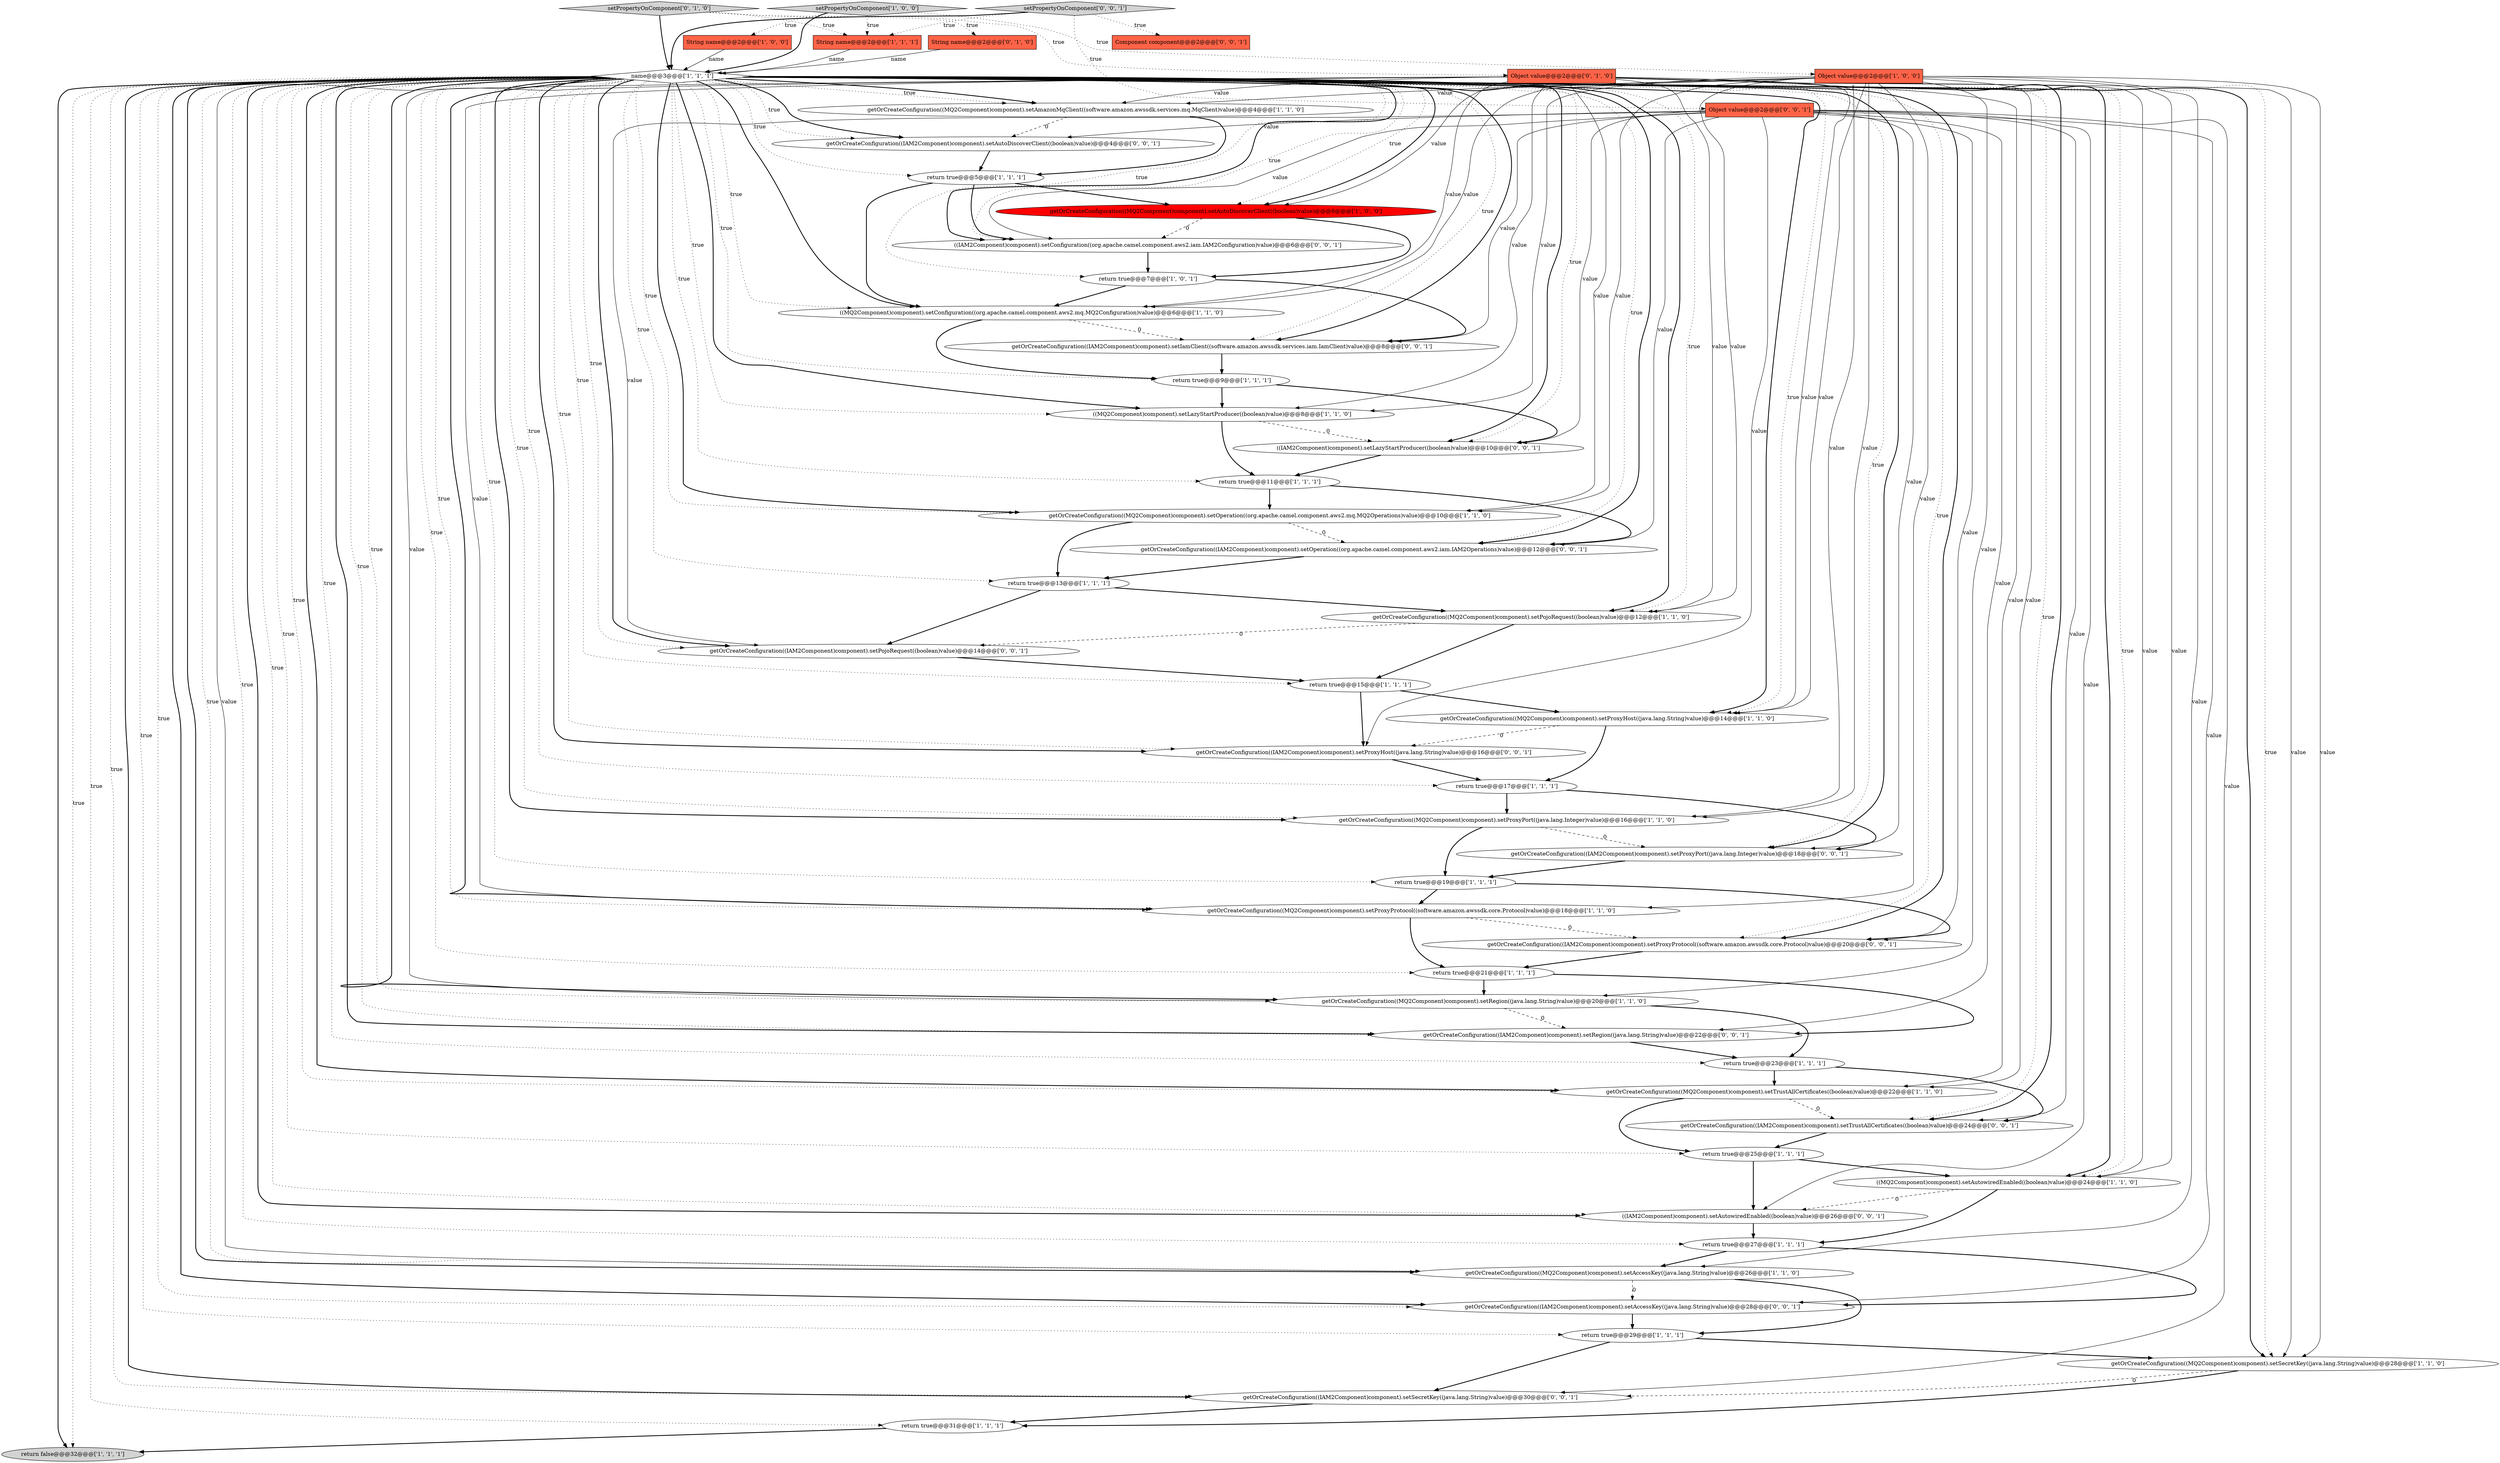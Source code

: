 digraph {
11 [style = filled, label = "name@@@3@@@['1', '1', '1']", fillcolor = white, shape = diamond image = "AAA0AAABBB1BBB"];
48 [style = filled, label = "getOrCreateConfiguration((IAM2Component)component).setProxyHost((java.lang.String)value)@@@16@@@['0', '0', '1']", fillcolor = white, shape = ellipse image = "AAA0AAABBB3BBB"];
40 [style = filled, label = "getOrCreateConfiguration((IAM2Component)component).setAccessKey((java.lang.String)value)@@@28@@@['0', '0', '1']", fillcolor = white, shape = ellipse image = "AAA0AAABBB3BBB"];
42 [style = filled, label = "getOrCreateConfiguration((IAM2Component)component).setRegion((java.lang.String)value)@@@22@@@['0', '0', '1']", fillcolor = white, shape = ellipse image = "AAA0AAABBB3BBB"];
45 [style = filled, label = "((IAM2Component)component).setConfiguration((org.apache.camel.component.aws2.iam.IAM2Configuration)value)@@@6@@@['0', '0', '1']", fillcolor = white, shape = ellipse image = "AAA0AAABBB3BBB"];
12 [style = filled, label = "return true@@@23@@@['1', '1', '1']", fillcolor = white, shape = ellipse image = "AAA0AAABBB1BBB"];
23 [style = filled, label = "getOrCreateConfiguration((MQ2Component)component).setProxyProtocol((software.amazon.awssdk.core.Protocol)value)@@@18@@@['1', '1', '0']", fillcolor = white, shape = ellipse image = "AAA0AAABBB1BBB"];
1 [style = filled, label = "return true@@@5@@@['1', '1', '1']", fillcolor = white, shape = ellipse image = "AAA0AAABBB1BBB"];
24 [style = filled, label = "getOrCreateConfiguration((MQ2Component)component).setRegion((java.lang.String)value)@@@20@@@['1', '1', '0']", fillcolor = white, shape = ellipse image = "AAA0AAABBB1BBB"];
36 [style = filled, label = "setPropertyOnComponent['0', '1', '0']", fillcolor = lightgray, shape = diamond image = "AAA0AAABBB2BBB"];
32 [style = filled, label = "getOrCreateConfiguration((MQ2Component)component).setProxyPort((java.lang.Integer)value)@@@16@@@['1', '1', '0']", fillcolor = white, shape = ellipse image = "AAA0AAABBB1BBB"];
39 [style = filled, label = "getOrCreateConfiguration((IAM2Component)component).setSecretKey((java.lang.String)value)@@@30@@@['0', '0', '1']", fillcolor = white, shape = ellipse image = "AAA0AAABBB3BBB"];
13 [style = filled, label = "getOrCreateConfiguration((MQ2Component)component).setAccessKey((java.lang.String)value)@@@26@@@['1', '1', '0']", fillcolor = white, shape = ellipse image = "AAA0AAABBB1BBB"];
17 [style = filled, label = "return true@@@7@@@['1', '0', '1']", fillcolor = white, shape = ellipse image = "AAA0AAABBB1BBB"];
43 [style = filled, label = "Component component@@@2@@@['0', '0', '1']", fillcolor = tomato, shape = box image = "AAA0AAABBB3BBB"];
47 [style = filled, label = "((IAM2Component)component).setAutowiredEnabled((boolean)value)@@@26@@@['0', '0', '1']", fillcolor = white, shape = ellipse image = "AAA0AAABBB3BBB"];
50 [style = filled, label = "setPropertyOnComponent['0', '0', '1']", fillcolor = lightgray, shape = diamond image = "AAA0AAABBB3BBB"];
20 [style = filled, label = "getOrCreateConfiguration((MQ2Component)component).setOperation((org.apache.camel.component.aws2.mq.MQ2Operations)value)@@@10@@@['1', '1', '0']", fillcolor = white, shape = ellipse image = "AAA0AAABBB1BBB"];
53 [style = filled, label = "getOrCreateConfiguration((IAM2Component)component).setOperation((org.apache.camel.component.aws2.iam.IAM2Operations)value)@@@12@@@['0', '0', '1']", fillcolor = white, shape = ellipse image = "AAA0AAABBB3BBB"];
33 [style = filled, label = "return false@@@32@@@['1', '1', '1']", fillcolor = lightgray, shape = ellipse image = "AAA0AAABBB1BBB"];
0 [style = filled, label = "String name@@@2@@@['1', '0', '0']", fillcolor = tomato, shape = box image = "AAA0AAABBB1BBB"];
16 [style = filled, label = "return true@@@29@@@['1', '1', '1']", fillcolor = white, shape = ellipse image = "AAA0AAABBB1BBB"];
3 [style = filled, label = "return true@@@9@@@['1', '1', '1']", fillcolor = white, shape = ellipse image = "AAA0AAABBB1BBB"];
5 [style = filled, label = "return true@@@17@@@['1', '1', '1']", fillcolor = white, shape = ellipse image = "AAA0AAABBB1BBB"];
7 [style = filled, label = "return true@@@15@@@['1', '1', '1']", fillcolor = white, shape = ellipse image = "AAA0AAABBB1BBB"];
27 [style = filled, label = "return true@@@11@@@['1', '1', '1']", fillcolor = white, shape = ellipse image = "AAA0AAABBB1BBB"];
28 [style = filled, label = "setPropertyOnComponent['1', '0', '0']", fillcolor = lightgray, shape = diamond image = "AAA0AAABBB1BBB"];
4 [style = filled, label = "return true@@@25@@@['1', '1', '1']", fillcolor = white, shape = ellipse image = "AAA0AAABBB1BBB"];
35 [style = filled, label = "Object value@@@2@@@['0', '1', '0']", fillcolor = tomato, shape = box image = "AAA0AAABBB2BBB"];
49 [style = filled, label = "Object value@@@2@@@['0', '0', '1']", fillcolor = tomato, shape = box image = "AAA0AAABBB3BBB"];
10 [style = filled, label = "return true@@@21@@@['1', '1', '1']", fillcolor = white, shape = ellipse image = "AAA0AAABBB1BBB"];
6 [style = filled, label = "((MQ2Component)component).setConfiguration((org.apache.camel.component.aws2.mq.MQ2Configuration)value)@@@6@@@['1', '1', '0']", fillcolor = white, shape = ellipse image = "AAA0AAABBB1BBB"];
19 [style = filled, label = "getOrCreateConfiguration((MQ2Component)component).setTrustAllCertificates((boolean)value)@@@22@@@['1', '1', '0']", fillcolor = white, shape = ellipse image = "AAA0AAABBB1BBB"];
51 [style = filled, label = "getOrCreateConfiguration((IAM2Component)component).setAutoDiscoverClient((boolean)value)@@@4@@@['0', '0', '1']", fillcolor = white, shape = ellipse image = "AAA0AAABBB3BBB"];
52 [style = filled, label = "getOrCreateConfiguration((IAM2Component)component).setTrustAllCertificates((boolean)value)@@@24@@@['0', '0', '1']", fillcolor = white, shape = ellipse image = "AAA0AAABBB3BBB"];
21 [style = filled, label = "getOrCreateConfiguration((MQ2Component)component).setSecretKey((java.lang.String)value)@@@28@@@['1', '1', '0']", fillcolor = white, shape = ellipse image = "AAA0AAABBB1BBB"];
38 [style = filled, label = "getOrCreateConfiguration((IAM2Component)component).setIamClient((software.amazon.awssdk.services.iam.IamClient)value)@@@8@@@['0', '0', '1']", fillcolor = white, shape = ellipse image = "AAA0AAABBB3BBB"];
30 [style = filled, label = "String name@@@2@@@['1', '1', '1']", fillcolor = tomato, shape = box image = "AAA0AAABBB1BBB"];
31 [style = filled, label = "((MQ2Component)component).setLazyStartProducer((boolean)value)@@@8@@@['1', '1', '0']", fillcolor = white, shape = ellipse image = "AAA0AAABBB1BBB"];
44 [style = filled, label = "getOrCreateConfiguration((IAM2Component)component).setProxyProtocol((software.amazon.awssdk.core.Protocol)value)@@@20@@@['0', '0', '1']", fillcolor = white, shape = ellipse image = "AAA0AAABBB3BBB"];
22 [style = filled, label = "((MQ2Component)component).setAutowiredEnabled((boolean)value)@@@24@@@['1', '1', '0']", fillcolor = white, shape = ellipse image = "AAA0AAABBB1BBB"];
25 [style = filled, label = "return true@@@31@@@['1', '1', '1']", fillcolor = white, shape = ellipse image = "AAA0AAABBB1BBB"];
26 [style = filled, label = "getOrCreateConfiguration((MQ2Component)component).setAmazonMqClient((software.amazon.awssdk.services.mq.MqClient)value)@@@4@@@['1', '1', '0']", fillcolor = white, shape = ellipse image = "AAA0AAABBB1BBB"];
18 [style = filled, label = "getOrCreateConfiguration((MQ2Component)component).setProxyHost((java.lang.String)value)@@@14@@@['1', '1', '0']", fillcolor = white, shape = ellipse image = "AAA0AAABBB1BBB"];
46 [style = filled, label = "((IAM2Component)component).setLazyStartProducer((boolean)value)@@@10@@@['0', '0', '1']", fillcolor = white, shape = ellipse image = "AAA0AAABBB3BBB"];
15 [style = filled, label = "return true@@@27@@@['1', '1', '1']", fillcolor = white, shape = ellipse image = "AAA0AAABBB1BBB"];
37 [style = filled, label = "getOrCreateConfiguration((IAM2Component)component).setPojoRequest((boolean)value)@@@14@@@['0', '0', '1']", fillcolor = white, shape = ellipse image = "AAA0AAABBB3BBB"];
14 [style = filled, label = "return true@@@19@@@['1', '1', '1']", fillcolor = white, shape = ellipse image = "AAA0AAABBB1BBB"];
9 [style = filled, label = "return true@@@13@@@['1', '1', '1']", fillcolor = white, shape = ellipse image = "AAA0AAABBB1BBB"];
34 [style = filled, label = "String name@@@2@@@['0', '1', '0']", fillcolor = tomato, shape = box image = "AAA0AAABBB2BBB"];
2 [style = filled, label = "Object value@@@2@@@['1', '0', '0']", fillcolor = tomato, shape = box image = "AAA0AAABBB1BBB"];
8 [style = filled, label = "getOrCreateConfiguration((MQ2Component)component).setAutoDiscoverClient((boolean)value)@@@6@@@['1', '0', '0']", fillcolor = red, shape = ellipse image = "AAA1AAABBB1BBB"];
41 [style = filled, label = "getOrCreateConfiguration((IAM2Component)component).setProxyPort((java.lang.Integer)value)@@@18@@@['0', '0', '1']", fillcolor = white, shape = ellipse image = "AAA0AAABBB3BBB"];
29 [style = filled, label = "getOrCreateConfiguration((MQ2Component)component).setPojoRequest((boolean)value)@@@12@@@['1', '1', '0']", fillcolor = white, shape = ellipse image = "AAA0AAABBB1BBB"];
11->52 [style = dotted, label="true"];
2->21 [style = solid, label="value"];
6->3 [style = bold, label=""];
35->19 [style = solid, label="value"];
50->30 [style = dotted, label="true"];
22->15 [style = bold, label=""];
11->41 [style = dotted, label="true"];
25->33 [style = bold, label=""];
20->9 [style = bold, label=""];
11->51 [style = dotted, label="true"];
2->8 [style = solid, label="value"];
11->1 [style = dotted, label="true"];
10->24 [style = bold, label=""];
49->51 [style = solid, label="value"];
11->12 [style = dotted, label="true"];
11->29 [style = bold, label=""];
11->40 [style = dotted, label="true"];
6->38 [style = dashed, label="0"];
51->1 [style = bold, label=""];
0->11 [style = solid, label="name"];
11->46 [style = bold, label=""];
7->48 [style = bold, label=""];
11->44 [style = dotted, label="true"];
2->22 [style = solid, label="value"];
35->21 [style = solid, label="value"];
36->11 [style = bold, label=""];
9->37 [style = bold, label=""];
24->42 [style = dashed, label="0"];
29->37 [style = dashed, label="0"];
17->38 [style = bold, label=""];
28->30 [style = dotted, label="true"];
11->31 [style = dotted, label="true"];
40->16 [style = bold, label=""];
49->39 [style = solid, label="value"];
49->38 [style = solid, label="value"];
11->13 [style = bold, label=""];
11->33 [style = bold, label=""];
35->22 [style = solid, label="value"];
11->8 [style = dotted, label="true"];
45->17 [style = bold, label=""];
2->31 [style = solid, label="value"];
49->41 [style = solid, label="value"];
11->15 [style = dotted, label="true"];
9->29 [style = bold, label=""];
11->46 [style = dotted, label="true"];
11->7 [style = dotted, label="true"];
11->33 [style = dotted, label="true"];
3->46 [style = bold, label=""];
2->29 [style = solid, label="value"];
15->13 [style = bold, label=""];
11->51 [style = bold, label=""];
11->37 [style = dotted, label="true"];
11->48 [style = bold, label=""];
11->10 [style = dotted, label="true"];
27->53 [style = bold, label=""];
11->44 [style = bold, label=""];
26->1 [style = bold, label=""];
11->14 [style = dotted, label="true"];
28->2 [style = dotted, label="true"];
11->37 [style = bold, label=""];
19->52 [style = dashed, label="0"];
50->43 [style = dotted, label="true"];
11->5 [style = dotted, label="true"];
32->41 [style = dashed, label="0"];
13->40 [style = dashed, label="0"];
2->26 [style = solid, label="value"];
11->13 [style = dotted, label="true"];
21->25 [style = bold, label=""];
34->11 [style = solid, label="name"];
49->46 [style = solid, label="value"];
13->16 [style = bold, label=""];
11->18 [style = bold, label=""];
11->39 [style = dotted, label="true"];
11->26 [style = dotted, label="true"];
49->45 [style = solid, label="value"];
35->18 [style = solid, label="value"];
8->17 [style = bold, label=""];
31->46 [style = dashed, label="0"];
31->27 [style = bold, label=""];
35->6 [style = solid, label="value"];
35->20 [style = solid, label="value"];
23->10 [style = bold, label=""];
11->16 [style = dotted, label="true"];
11->8 [style = bold, label=""];
16->39 [style = bold, label=""];
11->19 [style = dotted, label="true"];
48->5 [style = bold, label=""];
39->25 [style = bold, label=""];
4->47 [style = bold, label=""];
1->45 [style = bold, label=""];
27->20 [style = bold, label=""];
4->22 [style = bold, label=""];
11->24 [style = dotted, label="true"];
11->38 [style = dotted, label="true"];
49->44 [style = solid, label="value"];
11->26 [style = bold, label=""];
49->42 [style = solid, label="value"];
50->49 [style = dotted, label="true"];
2->13 [style = solid, label="value"];
24->12 [style = bold, label=""];
2->18 [style = solid, label="value"];
1->8 [style = bold, label=""];
17->6 [style = bold, label=""];
2->24 [style = solid, label="value"];
2->23 [style = solid, label="value"];
11->29 [style = dotted, label="true"];
11->21 [style = bold, label=""];
52->4 [style = bold, label=""];
11->17 [style = dotted, label="true"];
32->14 [style = bold, label=""];
2->19 [style = solid, label="value"];
11->9 [style = dotted, label="true"];
11->32 [style = bold, label=""];
49->40 [style = solid, label="value"];
11->4 [style = dotted, label="true"];
18->48 [style = dashed, label="0"];
11->24 [style = bold, label=""];
38->3 [style = bold, label=""];
37->7 [style = bold, label=""];
21->39 [style = dashed, label="0"];
5->32 [style = bold, label=""];
11->41 [style = bold, label=""];
11->31 [style = bold, label=""];
11->20 [style = dotted, label="true"];
28->0 [style = dotted, label="true"];
1->6 [style = bold, label=""];
11->27 [style = dotted, label="true"];
2->32 [style = solid, label="value"];
14->23 [style = bold, label=""];
35->13 [style = solid, label="value"];
11->6 [style = dotted, label="true"];
11->22 [style = bold, label=""];
7->18 [style = bold, label=""];
11->47 [style = bold, label=""];
20->53 [style = dashed, label="0"];
15->40 [style = bold, label=""];
11->47 [style = dotted, label="true"];
49->48 [style = solid, label="value"];
49->37 [style = solid, label="value"];
53->9 [style = bold, label=""];
11->3 [style = dotted, label="true"];
36->30 [style = dotted, label="true"];
41->14 [style = bold, label=""];
11->53 [style = dotted, label="true"];
2->6 [style = solid, label="value"];
11->32 [style = dotted, label="true"];
11->20 [style = bold, label=""];
22->47 [style = dashed, label="0"];
26->51 [style = dashed, label="0"];
11->38 [style = bold, label=""];
47->15 [style = bold, label=""];
35->24 [style = solid, label="value"];
3->31 [style = bold, label=""];
11->6 [style = bold, label=""];
28->11 [style = bold, label=""];
11->23 [style = dotted, label="true"];
11->45 [style = bold, label=""];
44->10 [style = bold, label=""];
35->29 [style = solid, label="value"];
35->32 [style = solid, label="value"];
11->48 [style = dotted, label="true"];
11->45 [style = dotted, label="true"];
11->52 [style = bold, label=""];
11->42 [style = bold, label=""];
42->12 [style = bold, label=""];
11->18 [style = dotted, label="true"];
11->19 [style = bold, label=""];
11->40 [style = bold, label=""];
14->44 [style = bold, label=""];
11->22 [style = dotted, label="true"];
11->42 [style = dotted, label="true"];
35->26 [style = solid, label="value"];
11->53 [style = bold, label=""];
35->23 [style = solid, label="value"];
11->25 [style = dotted, label="true"];
5->41 [style = bold, label=""];
23->44 [style = dashed, label="0"];
49->53 [style = solid, label="value"];
10->42 [style = bold, label=""];
50->11 [style = bold, label=""];
30->11 [style = solid, label="name"];
16->21 [style = bold, label=""];
18->5 [style = bold, label=""];
46->27 [style = bold, label=""];
2->20 [style = solid, label="value"];
49->47 [style = solid, label="value"];
29->7 [style = bold, label=""];
11->39 [style = bold, label=""];
12->52 [style = bold, label=""];
8->45 [style = dashed, label="0"];
19->4 [style = bold, label=""];
11->21 [style = dotted, label="true"];
36->35 [style = dotted, label="true"];
12->19 [style = bold, label=""];
35->31 [style = solid, label="value"];
36->34 [style = dotted, label="true"];
11->23 [style = bold, label=""];
49->52 [style = solid, label="value"];
}
